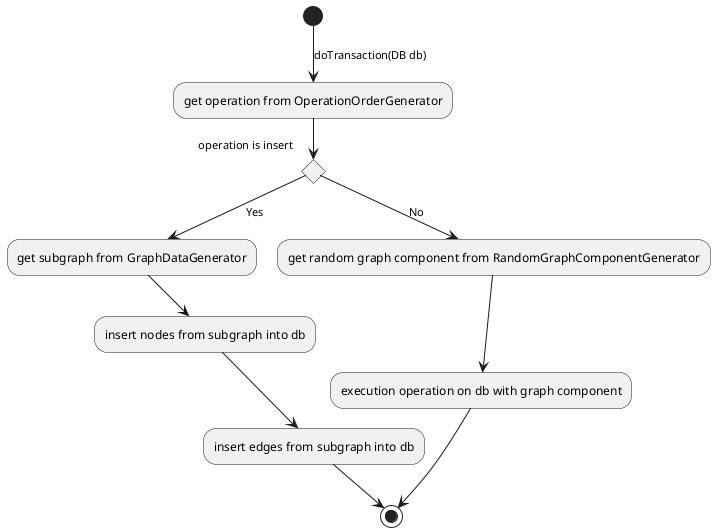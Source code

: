 @startuml
(*)  --> [doTransaction(DB db)] "get operation from OperationOrderGenerator"
if operation is insert
--> [Yes] get subgraph from GraphDataGenerator
--> insert nodes from subgraph into db
--> insert edges from subgraph into db
--> (*)
else
--> [No] get random graph component from RandomGraphComponentGenerator
--> execution operation on db with graph component
-->(*)
@enduml